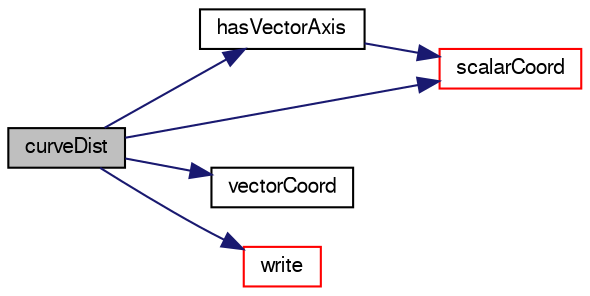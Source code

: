 digraph "curveDist"
{
  bgcolor="transparent";
  edge [fontname="FreeSans",fontsize="10",labelfontname="FreeSans",labelfontsize="10"];
  node [fontname="FreeSans",fontsize="10",shape=record];
  rankdir="LR";
  Node28 [label="curveDist",height=0.2,width=0.4,color="black", fillcolor="grey75", style="filled", fontcolor="black"];
  Node28 -> Node29 [color="midnightblue",fontsize="10",style="solid",fontname="FreeSans"];
  Node29 [label="hasVectorAxis",height=0.2,width=0.4,color="black",URL="$a21846.html#a2f0fc64ec6269a2507d97fee350acbb9",tooltip="Is axis specification a vector. "];
  Node29 -> Node30 [color="midnightblue",fontsize="10",style="solid",fontname="FreeSans"];
  Node30 [label="scalarCoord",height=0.2,width=0.4,color="red",URL="$a21846.html#ae6a6abb009b265fdbf1fc3609c10355c",tooltip="Get coordinate of point according to axis specification. "];
  Node28 -> Node30 [color="midnightblue",fontsize="10",style="solid",fontname="FreeSans"];
  Node28 -> Node81 [color="midnightblue",fontsize="10",style="solid",fontname="FreeSans"];
  Node81 [label="vectorCoord",height=0.2,width=0.4,color="black",URL="$a21846.html#aaf6aa255cc78d8577d04d07446e1ed6e",tooltip="Get point according to axis=\"xyz\" specification. "];
  Node28 -> Node82 [color="midnightblue",fontsize="10",style="solid",fontname="FreeSans"];
  Node82 [label="write",height=0.2,width=0.4,color="red",URL="$a21846.html#a84ca8fa40b9dd104c93d1a4fae89d009"];
}
